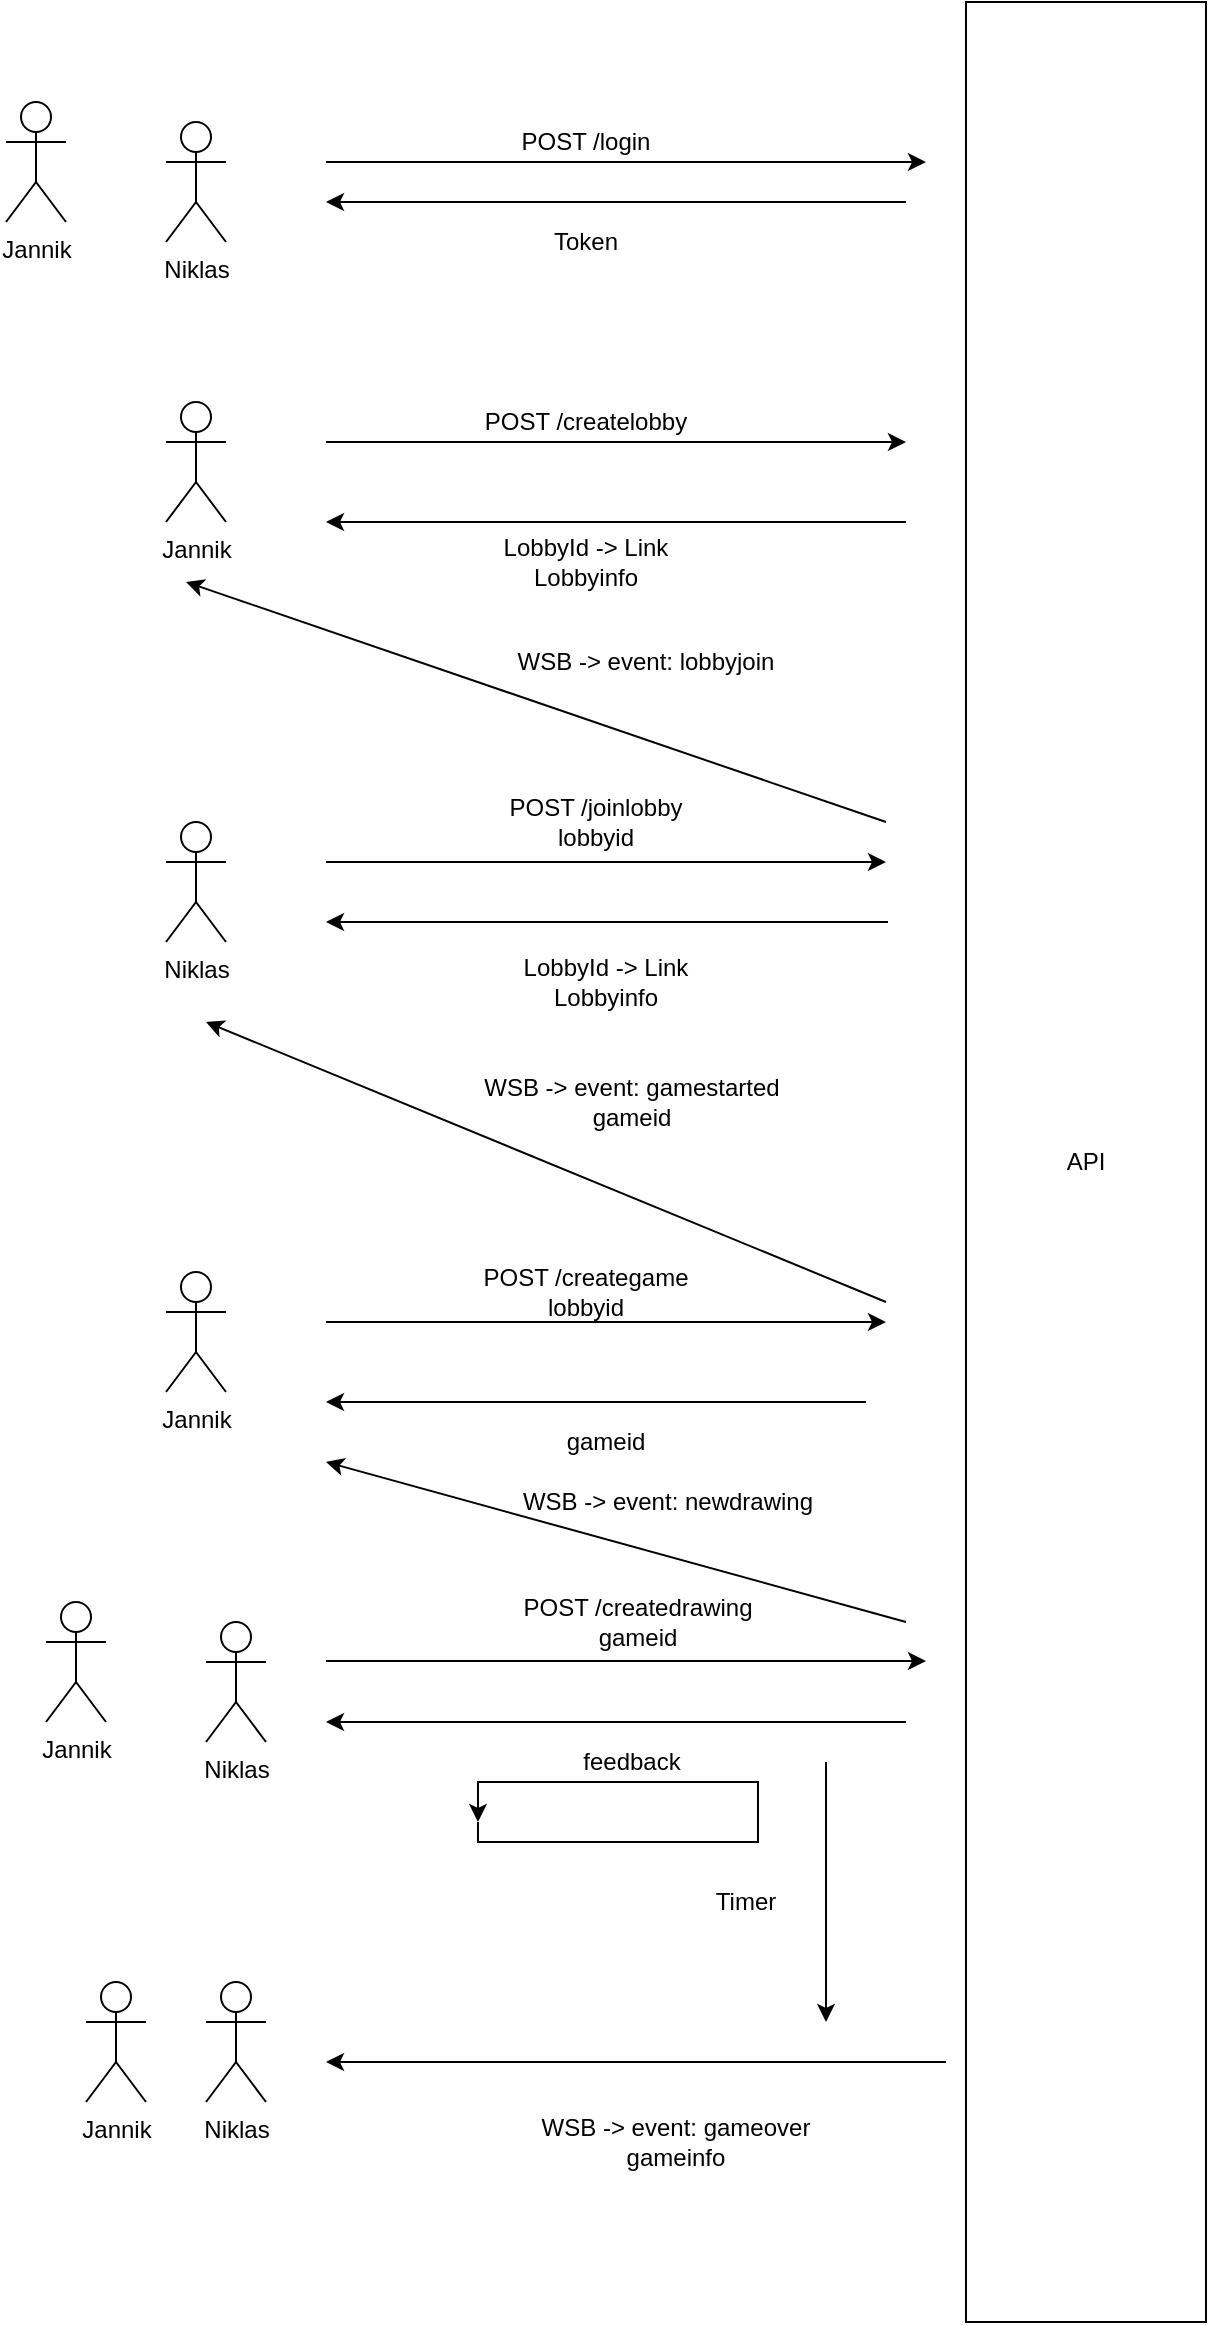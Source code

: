 <mxfile version="13.1.5" type="device"><diagram id="nrAMDZSfcrmoQiZiImy5" name="Page-1"><mxGraphModel dx="1662" dy="745" grid="1" gridSize="10" guides="1" tooltips="1" connect="1" arrows="1" fold="1" page="1" pageScale="1" pageWidth="827" pageHeight="1169" math="0" shadow="0"><root><mxCell id="0"/><mxCell id="1" parent="0"/><mxCell id="aJsiEGmtPX-ac3HczdOt-6" value="" style="endArrow=classic;html=1;" edge="1" parent="1"><mxGeometry width="50" height="50" relative="1" as="geometry"><mxPoint x="200" y="140" as="sourcePoint"/><mxPoint x="500" y="140" as="targetPoint"/></mxGeometry></mxCell><mxCell id="aJsiEGmtPX-ac3HczdOt-7" value="POST /login" style="text;html=1;strokeColor=none;fillColor=none;align=center;verticalAlign=middle;whiteSpace=wrap;rounded=0;" vertex="1" parent="1"><mxGeometry x="290" y="120" width="80" height="20" as="geometry"/></mxCell><mxCell id="aJsiEGmtPX-ac3HczdOt-8" value="API" style="rounded=0;whiteSpace=wrap;html=1;" vertex="1" parent="1"><mxGeometry x="520" y="60" width="120" height="1160" as="geometry"/></mxCell><mxCell id="aJsiEGmtPX-ac3HczdOt-9" value="" style="endArrow=classic;html=1;" edge="1" parent="1"><mxGeometry width="50" height="50" relative="1" as="geometry"><mxPoint x="490" y="160" as="sourcePoint"/><mxPoint x="200" y="160" as="targetPoint"/></mxGeometry></mxCell><mxCell id="aJsiEGmtPX-ac3HczdOt-10" value="Token" style="text;html=1;strokeColor=none;fillColor=none;align=center;verticalAlign=middle;whiteSpace=wrap;rounded=0;" vertex="1" parent="1"><mxGeometry x="310" y="170" width="40" height="20" as="geometry"/></mxCell><mxCell id="aJsiEGmtPX-ac3HczdOt-13" value="Niklas" style="shape=umlActor;verticalLabelPosition=bottom;labelBackgroundColor=#ffffff;verticalAlign=top;html=1;outlineConnect=0;" vertex="1" parent="1"><mxGeometry x="120" y="470" width="30" height="60" as="geometry"/></mxCell><mxCell id="aJsiEGmtPX-ac3HczdOt-14" value="Jannik" style="shape=umlActor;verticalLabelPosition=bottom;labelBackgroundColor=#ffffff;verticalAlign=top;html=1;outlineConnect=0;" vertex="1" parent="1"><mxGeometry x="40" y="110" width="30" height="60" as="geometry"/></mxCell><mxCell id="aJsiEGmtPX-ac3HczdOt-24" value="" style="endArrow=classic;html=1;" edge="1" parent="1"><mxGeometry width="50" height="50" relative="1" as="geometry"><mxPoint x="200" y="280" as="sourcePoint"/><mxPoint x="490" y="280" as="targetPoint"/></mxGeometry></mxCell><mxCell id="aJsiEGmtPX-ac3HczdOt-25" value="POST /createlobby" style="text;html=1;strokeColor=none;fillColor=none;align=center;verticalAlign=middle;whiteSpace=wrap;rounded=0;" vertex="1" parent="1"><mxGeometry x="270" y="260" width="120" height="20" as="geometry"/></mxCell><mxCell id="aJsiEGmtPX-ac3HczdOt-26" value="" style="endArrow=classic;html=1;" edge="1" parent="1"><mxGeometry width="50" height="50" relative="1" as="geometry"><mxPoint x="490" y="320" as="sourcePoint"/><mxPoint x="200" y="320" as="targetPoint"/></mxGeometry></mxCell><mxCell id="aJsiEGmtPX-ac3HczdOt-27" value="Jannik" style="shape=umlActor;verticalLabelPosition=bottom;labelBackgroundColor=#ffffff;verticalAlign=top;html=1;outlineConnect=0;" vertex="1" parent="1"><mxGeometry x="120" y="260" width="30" height="60" as="geometry"/></mxCell><mxCell id="aJsiEGmtPX-ac3HczdOt-28" value="LobbyId -&amp;gt; Link&lt;br&gt;Lobbyinfo" style="text;html=1;strokeColor=none;fillColor=none;align=center;verticalAlign=middle;whiteSpace=wrap;rounded=0;" vertex="1" parent="1"><mxGeometry x="280" y="330" width="100" height="20" as="geometry"/></mxCell><mxCell id="aJsiEGmtPX-ac3HczdOt-29" value="" style="endArrow=classic;html=1;" edge="1" parent="1"><mxGeometry width="50" height="50" relative="1" as="geometry"><mxPoint x="200" y="490" as="sourcePoint"/><mxPoint x="480" y="490" as="targetPoint"/></mxGeometry></mxCell><mxCell id="aJsiEGmtPX-ac3HczdOt-30" value="Niklas" style="shape=umlActor;verticalLabelPosition=bottom;labelBackgroundColor=#ffffff;verticalAlign=top;html=1;outlineConnect=0;" vertex="1" parent="1"><mxGeometry x="120" y="120" width="30" height="60" as="geometry"/></mxCell><mxCell id="aJsiEGmtPX-ac3HczdOt-31" value="POST /joinlobby&lt;br&gt;lobbyid" style="text;html=1;strokeColor=none;fillColor=none;align=center;verticalAlign=middle;whiteSpace=wrap;rounded=0;" vertex="1" parent="1"><mxGeometry x="280" y="460" width="110" height="20" as="geometry"/></mxCell><mxCell id="aJsiEGmtPX-ac3HczdOt-32" value="" style="endArrow=classic;html=1;" edge="1" parent="1"><mxGeometry width="50" height="50" relative="1" as="geometry"><mxPoint x="481" y="520" as="sourcePoint"/><mxPoint x="200" y="520" as="targetPoint"/></mxGeometry></mxCell><mxCell id="aJsiEGmtPX-ac3HczdOt-33" value="LobbyId -&amp;gt; Link&lt;br&gt;Lobbyinfo" style="text;html=1;strokeColor=none;fillColor=none;align=center;verticalAlign=middle;whiteSpace=wrap;rounded=0;" vertex="1" parent="1"><mxGeometry x="290" y="540" width="100" height="20" as="geometry"/></mxCell><mxCell id="aJsiEGmtPX-ac3HczdOt-36" value="" style="endArrow=classic;html=1;" edge="1" parent="1"><mxGeometry width="50" height="50" relative="1" as="geometry"><mxPoint x="480" y="470" as="sourcePoint"/><mxPoint x="130" y="350" as="targetPoint"/></mxGeometry></mxCell><mxCell id="aJsiEGmtPX-ac3HczdOt-40" value="Jannik" style="shape=umlActor;verticalLabelPosition=bottom;labelBackgroundColor=#ffffff;verticalAlign=top;html=1;outlineConnect=0;" vertex="1" parent="1"><mxGeometry x="120" y="695" width="30" height="60" as="geometry"/></mxCell><mxCell id="aJsiEGmtPX-ac3HczdOt-41" value="" style="endArrow=classic;html=1;" edge="1" parent="1"><mxGeometry width="50" height="50" relative="1" as="geometry"><mxPoint x="200" y="720" as="sourcePoint"/><mxPoint x="480" y="720" as="targetPoint"/></mxGeometry></mxCell><mxCell id="aJsiEGmtPX-ac3HczdOt-42" value="" style="endArrow=classic;html=1;" edge="1" parent="1"><mxGeometry width="50" height="50" relative="1" as="geometry"><mxPoint x="470" y="760" as="sourcePoint"/><mxPoint x="200" y="760" as="targetPoint"/></mxGeometry></mxCell><mxCell id="aJsiEGmtPX-ac3HczdOt-43" value="POST /creategame&lt;br&gt;lobbyid" style="text;html=1;strokeColor=none;fillColor=none;align=center;verticalAlign=middle;whiteSpace=wrap;rounded=0;" vertex="1" parent="1"><mxGeometry x="270" y="695" width="120" height="20" as="geometry"/></mxCell><mxCell id="aJsiEGmtPX-ac3HczdOt-44" value="" style="endArrow=classic;html=1;" edge="1" parent="1"><mxGeometry width="50" height="50" relative="1" as="geometry"><mxPoint x="480" y="710" as="sourcePoint"/><mxPoint x="140" y="570" as="targetPoint"/></mxGeometry></mxCell><mxCell id="aJsiEGmtPX-ac3HczdOt-52" value="WSB -&amp;gt; event: lobbyjoin" style="text;html=1;strokeColor=none;fillColor=none;align=center;verticalAlign=middle;whiteSpace=wrap;rounded=0;" vertex="1" parent="1"><mxGeometry x="280" y="380" width="160" height="20" as="geometry"/></mxCell><mxCell id="aJsiEGmtPX-ac3HczdOt-54" value="WSB -&amp;gt; event: gamestarted&lt;br&gt;gameid" style="text;html=1;strokeColor=none;fillColor=none;align=center;verticalAlign=middle;whiteSpace=wrap;rounded=0;" vertex="1" parent="1"><mxGeometry x="270" y="600" width="166" height="20" as="geometry"/></mxCell><mxCell id="aJsiEGmtPX-ac3HczdOt-56" value="" style="endArrow=classic;html=1;" edge="1" parent="1"><mxGeometry width="50" height="50" relative="1" as="geometry"><mxPoint x="200" y="889.5" as="sourcePoint"/><mxPoint x="500" y="889.5" as="targetPoint"/></mxGeometry></mxCell><mxCell id="aJsiEGmtPX-ac3HczdOt-57" value="POST /createdrawing&lt;br&gt;gameid" style="text;html=1;strokeColor=none;fillColor=none;align=center;verticalAlign=middle;whiteSpace=wrap;rounded=0;" vertex="1" parent="1"><mxGeometry x="276" y="860" width="160" height="20" as="geometry"/></mxCell><mxCell id="aJsiEGmtPX-ac3HczdOt-58" value="" style="endArrow=classic;html=1;" edge="1" parent="1"><mxGeometry width="50" height="50" relative="1" as="geometry"><mxPoint x="490" y="920" as="sourcePoint"/><mxPoint x="200" y="920" as="targetPoint"/></mxGeometry></mxCell><mxCell id="aJsiEGmtPX-ac3HczdOt-59" value="" style="endArrow=classic;html=1;" edge="1" parent="1"><mxGeometry width="50" height="50" relative="1" as="geometry"><mxPoint x="490" y="870" as="sourcePoint"/><mxPoint x="200" y="790" as="targetPoint"/></mxGeometry></mxCell><mxCell id="aJsiEGmtPX-ac3HczdOt-60" value="WSB -&amp;gt; event: newdrawing" style="text;html=1;strokeColor=none;fillColor=none;align=center;verticalAlign=middle;whiteSpace=wrap;rounded=0;" vertex="1" parent="1"><mxGeometry x="276" y="800" width="190" height="20" as="geometry"/></mxCell><mxCell id="aJsiEGmtPX-ac3HczdOt-63" value="feedback" style="text;html=1;strokeColor=none;fillColor=none;align=center;verticalAlign=middle;whiteSpace=wrap;rounded=0;" vertex="1" parent="1"><mxGeometry x="333" y="930" width="40" height="20" as="geometry"/></mxCell><mxCell id="aJsiEGmtPX-ac3HczdOt-69" value="Jannik" style="shape=umlActor;verticalLabelPosition=bottom;labelBackgroundColor=#ffffff;verticalAlign=top;html=1;outlineConnect=0;" vertex="1" parent="1"><mxGeometry x="80" y="1050" width="30" height="60" as="geometry"/></mxCell><mxCell id="aJsiEGmtPX-ac3HczdOt-70" value="Niklas" style="shape=umlActor;verticalLabelPosition=bottom;labelBackgroundColor=#ffffff;verticalAlign=top;html=1;outlineConnect=0;" vertex="1" parent="1"><mxGeometry x="140" y="1050" width="30" height="60" as="geometry"/></mxCell><mxCell id="aJsiEGmtPX-ac3HczdOt-71" value="gameid" style="text;html=1;strokeColor=none;fillColor=none;align=center;verticalAlign=middle;whiteSpace=wrap;rounded=0;" vertex="1" parent="1"><mxGeometry x="320" y="770" width="40" height="20" as="geometry"/></mxCell><mxCell id="aJsiEGmtPX-ac3HczdOt-72" style="edgeStyle=orthogonalEdgeStyle;rounded=0;orthogonalLoop=1;jettySize=auto;html=1;exitX=0.5;exitY=1;exitDx=0;exitDy=0;" edge="1" parent="1" source="aJsiEGmtPX-ac3HczdOt-71" target="aJsiEGmtPX-ac3HczdOt-71"><mxGeometry relative="1" as="geometry"/></mxCell><mxCell id="aJsiEGmtPX-ac3HczdOt-73" value="Jannik" style="shape=umlActor;verticalLabelPosition=bottom;labelBackgroundColor=#ffffff;verticalAlign=top;html=1;outlineConnect=0;" vertex="1" parent="1"><mxGeometry x="60" y="860" width="30" height="60" as="geometry"/></mxCell><mxCell id="aJsiEGmtPX-ac3HczdOt-74" value="Niklas" style="shape=umlActor;verticalLabelPosition=bottom;labelBackgroundColor=#ffffff;verticalAlign=top;html=1;outlineConnect=0;" vertex="1" parent="1"><mxGeometry x="140" y="870" width="30" height="60" as="geometry"/></mxCell><mxCell id="aJsiEGmtPX-ac3HczdOt-75" value="" style="endArrow=classic;html=1;" edge="1" parent="1"><mxGeometry width="50" height="50" relative="1" as="geometry"><mxPoint x="510" y="1090" as="sourcePoint"/><mxPoint x="200" y="1090" as="targetPoint"/></mxGeometry></mxCell><mxCell id="aJsiEGmtPX-ac3HczdOt-76" value="" style="endArrow=classic;html=1;" edge="1" parent="1"><mxGeometry width="50" height="50" relative="1" as="geometry"><mxPoint x="450" y="940" as="sourcePoint"/><mxPoint x="450" y="1070" as="targetPoint"/></mxGeometry></mxCell><mxCell id="aJsiEGmtPX-ac3HczdOt-81" style="edgeStyle=orthogonalEdgeStyle;rounded=0;orthogonalLoop=1;jettySize=auto;html=1;" edge="1" parent="1"><mxGeometry relative="1" as="geometry"><mxPoint x="276" y="970" as="targetPoint"/><mxPoint x="276" y="970" as="sourcePoint"/><Array as="points"><mxPoint x="416" y="980"/><mxPoint x="416" y="950"/><mxPoint x="276" y="950"/></Array></mxGeometry></mxCell><mxCell id="aJsiEGmtPX-ac3HczdOt-77" value="Timer" style="text;html=1;strokeColor=none;fillColor=none;align=center;verticalAlign=middle;whiteSpace=wrap;rounded=0;" vertex="1" parent="1"><mxGeometry x="390" y="1000" width="40" height="20" as="geometry"/></mxCell><mxCell id="aJsiEGmtPX-ac3HczdOt-78" value="WSB -&amp;gt; event: gameover&lt;br&gt;gameinfo" style="text;html=1;strokeColor=none;fillColor=none;align=center;verticalAlign=middle;whiteSpace=wrap;rounded=0;" vertex="1" parent="1"><mxGeometry x="290" y="1110" width="170" height="40" as="geometry"/></mxCell></root></mxGraphModel></diagram></mxfile>